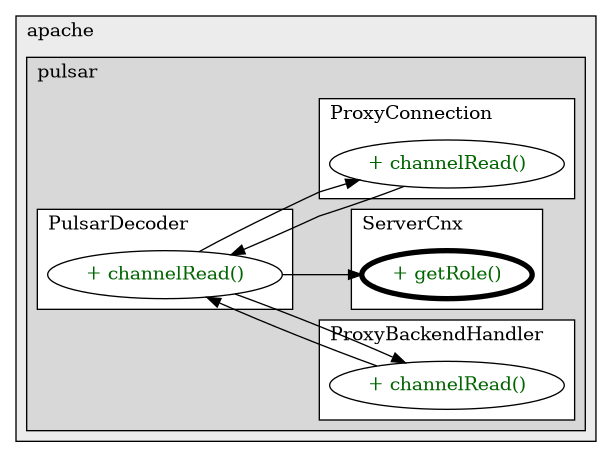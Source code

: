 @startuml

/' diagram meta data start
config=CallConfiguration;
{
  "rootMethod": "org.apache.pulsar.broker.service.ServerCnx#getRole()",
  "projectClassification": {
    "searchMode": "OpenProject", // OpenProject, AllProjects
    "includedProjects": "",
    "pathEndKeywords": "*.impl",
    "isClientPath": "",
    "isClientName": "",
    "isTestPath": "",
    "isTestName": "",
    "isMappingPath": "",
    "isMappingName": "",
    "isDataAccessPath": "",
    "isDataAccessName": "",
    "isDataStructurePath": "",
    "isDataStructureName": "",
    "isInterfaceStructuresPath": "",
    "isInterfaceStructuresName": "",
    "isEntryPointPath": "",
    "isEntryPointName": "",
    "treatFinalFieldsAsMandatory": false
  },
  "graphRestriction": {
    "classPackageExcludeFilter": "",
    "classPackageIncludeFilter": "",
    "classNameExcludeFilter": "",
    "classNameIncludeFilter": "",
    "methodNameExcludeFilter": "",
    "methodNameIncludeFilter": "",
    "removeByInheritance": "", // inheritance/annotation based filtering is done in a second step
    "removeByAnnotation": "",
    "removeByClassPackage": "", // cleanup the graph after inheritance/annotation based filtering is done
    "removeByClassName": "",
    "cutMappings": false,
    "cutEnum": true,
    "cutTests": true,
    "cutClient": true,
    "cutDataAccess": true,
    "cutInterfaceStructures": true,
    "cutDataStructures": true,
    "cutGetterAndSetter": true,
    "cutConstructors": true
  },
  "graphTraversal": {
    "forwardDepth": 3,
    "backwardDepth": 3,
    "classPackageExcludeFilter": "",
    "classPackageIncludeFilter": "",
    "classNameExcludeFilter": "",
    "classNameIncludeFilter": "",
    "methodNameExcludeFilter": "",
    "methodNameIncludeFilter": "",
    "hideMappings": false,
    "hideDataStructures": false,
    "hidePrivateMethods": true,
    "hideInterfaceCalls": true, // indirection: implementation -> interface (is hidden) -> implementation
    "onlyShowApplicationEntryPoints": false, // root node is included
    "useMethodCallsForStructureDiagram": "ForwardOnly" // ForwardOnly, BothDirections, No
  },
  "details": {
    "aggregation": "GroupByClass", // ByClass, GroupByClass, None
    "showMethodParametersTypes": false,
    "showMethodParametersNames": false,
    "showMethodReturnType": false,
    "showPackageLevels": 2,
    "showCallOrder": false,
    "edgeMode": "MethodsOnly", // TypesOnly, MethodsOnly, TypesAndMethods, MethodsAndDirectTypeUsage
    "showDetailedClassStructure": false
  },
  "rootClass": "org.apache.pulsar.broker.service.ServerCnx",
  "extensionCallbackMethod": "" // qualified.class.name#methodName - signature: public static String method(String)
}
diagram meta data end '/



digraph g {
    rankdir="LR"
    splines=polyline
    

'nodes 
subgraph cluster_1411517106 { 
   	label=apache
	labeljust=l
	fillcolor="#ececec"
	style=filled
   
   subgraph cluster_523310109 { 
   	label=pulsar
	labeljust=l
	fillcolor="#d8d8d8"
	style=filled
   
   subgraph cluster_1014604199 { 
   	label=PulsarDecoder
	labeljust=l
	fillcolor=white
	style=filled
   
   PulsarDecoder1070348832XXXchannelRead995363995[
	label="+ channelRead()"
	style=filled
	fillcolor=white
	tooltip="PulsarDecoder

null"
	fontcolor=darkgreen
];
} 

subgraph cluster_1388282347 { 
   	label=ProxyBackendHandler
	labeljust=l
	fillcolor=white
	style=filled
   
   ProxyBackendHandler828483243XXXchannelRead995363995[
	label="+ channelRead()"
	style=filled
	fillcolor=white
	tooltip="ProxyBackendHandler

null"
	fontcolor=darkgreen
];
} 

subgraph cluster_923169591 { 
   	label=ServerCnx
	labeljust=l
	fillcolor=white
	style=filled
   
   ServerCnx1718290011XXXgetRole0[
	label="+ getRole()"
	style=filled
	fillcolor=white
	tooltip="ServerCnx

null"
	penwidth=4
	fontcolor=darkgreen
];
} 

subgraph cluster_961973220 { 
   	label=ProxyConnection
	labeljust=l
	fillcolor=white
	style=filled
   
   ProxyConnection79518146XXXchannelRead995363995[
	label="+ channelRead()"
	style=filled
	fillcolor=white
	tooltip="ProxyConnection

null"
	fontcolor=darkgreen
];
} 
} 
} 

'edges    
ProxyBackendHandler828483243XXXchannelRead995363995 -> PulsarDecoder1070348832XXXchannelRead995363995;
ProxyConnection79518146XXXchannelRead995363995 -> PulsarDecoder1070348832XXXchannelRead995363995;
PulsarDecoder1070348832XXXchannelRead995363995 -> ProxyBackendHandler828483243XXXchannelRead995363995;
PulsarDecoder1070348832XXXchannelRead995363995 -> ProxyConnection79518146XXXchannelRead995363995;
PulsarDecoder1070348832XXXchannelRead995363995 -> ServerCnx1718290011XXXgetRole0;
    
}
@enduml